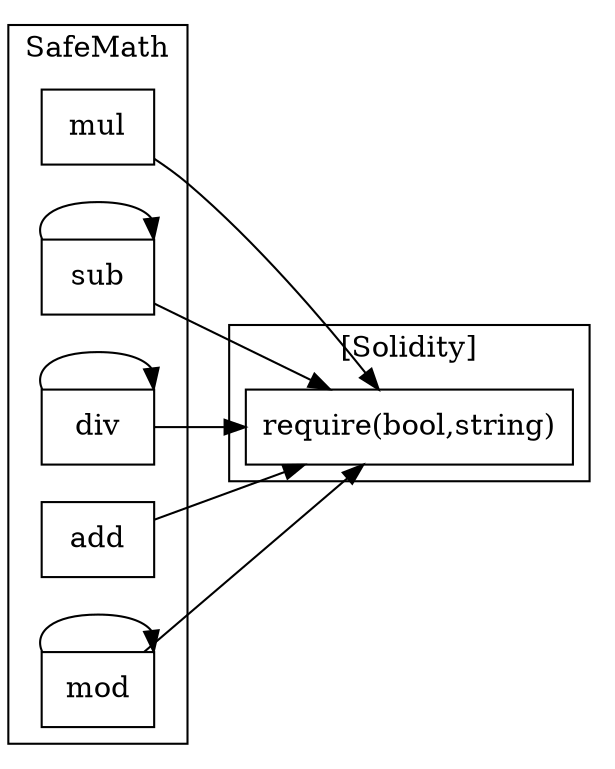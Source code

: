strict digraph {
rankdir="LR"
node [shape=box]
subgraph cluster_2269_SafeMath {
label = "SafeMath"
"2269_mul" [label="mul"]
"2269_sub" [label="sub"]
"2269_div" [label="div"]
"2269_add" [label="add"]
"2269_mod" [label="mod"]
"2269_mod" -> "2269_mod"
"2269_div" -> "2269_div"
"2269_sub" -> "2269_sub"
}subgraph cluster_solidity {
label = "[Solidity]"
"require(bool,string)" 
"2269_add" -> "require(bool,string)"
"2269_div" -> "require(bool,string)"
"2269_mod" -> "require(bool,string)"
"2269_mul" -> "require(bool,string)"
"2269_sub" -> "require(bool,string)"
}
}